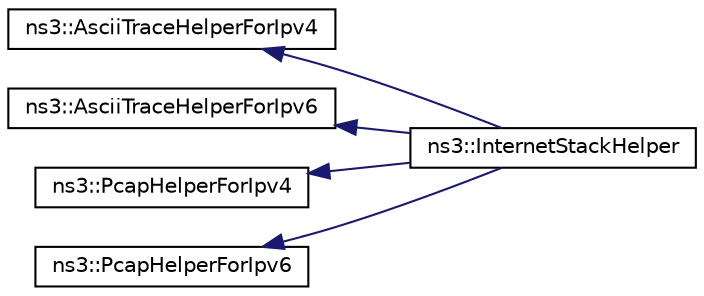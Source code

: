 digraph "Graphical Class Hierarchy"
{
 // LATEX_PDF_SIZE
  edge [fontname="Helvetica",fontsize="10",labelfontname="Helvetica",labelfontsize="10"];
  node [fontname="Helvetica",fontsize="10",shape=record];
  rankdir="LR";
  Node0 [label="ns3::AsciiTraceHelperForIpv4",height=0.2,width=0.4,color="black", fillcolor="white", style="filled",URL="$classns3_1_1_ascii_trace_helper_for_ipv4.html",tooltip="Base class providing common user-level ascii trace operations for helpers representing IPv4 protocols..."];
  Node0 -> Node1 [dir="back",color="midnightblue",fontsize="10",style="solid",fontname="Helvetica"];
  Node1 [label="ns3::InternetStackHelper",height=0.2,width=0.4,color="black", fillcolor="white", style="filled",URL="$classns3_1_1_internet_stack_helper.html",tooltip="aggregate IP/TCP/UDP functionality to existing Nodes."];
  Node46 [label="ns3::AsciiTraceHelperForIpv6",height=0.2,width=0.4,color="black", fillcolor="white", style="filled",URL="$classns3_1_1_ascii_trace_helper_for_ipv6.html",tooltip="Base class providing common user-level ascii trace operations for helpers representing IPv6 protocols..."];
  Node46 -> Node1 [dir="back",color="midnightblue",fontsize="10",style="solid",fontname="Helvetica"];
  Node3049 [label="ns3::PcapHelperForIpv4",height=0.2,width=0.4,color="black", fillcolor="white", style="filled",URL="$classns3_1_1_pcap_helper_for_ipv4.html",tooltip="Base class providing common user-level pcap operations for helpers representing IPv4 protocols ."];
  Node3049 -> Node1 [dir="back",color="midnightblue",fontsize="10",style="solid",fontname="Helvetica"];
  Node3050 [label="ns3::PcapHelperForIpv6",height=0.2,width=0.4,color="black", fillcolor="white", style="filled",URL="$classns3_1_1_pcap_helper_for_ipv6.html",tooltip="Base class providing common user-level pcap operations for helpers representing IPv6 protocols ."];
  Node3050 -> Node1 [dir="back",color="midnightblue",fontsize="10",style="solid",fontname="Helvetica"];
}
